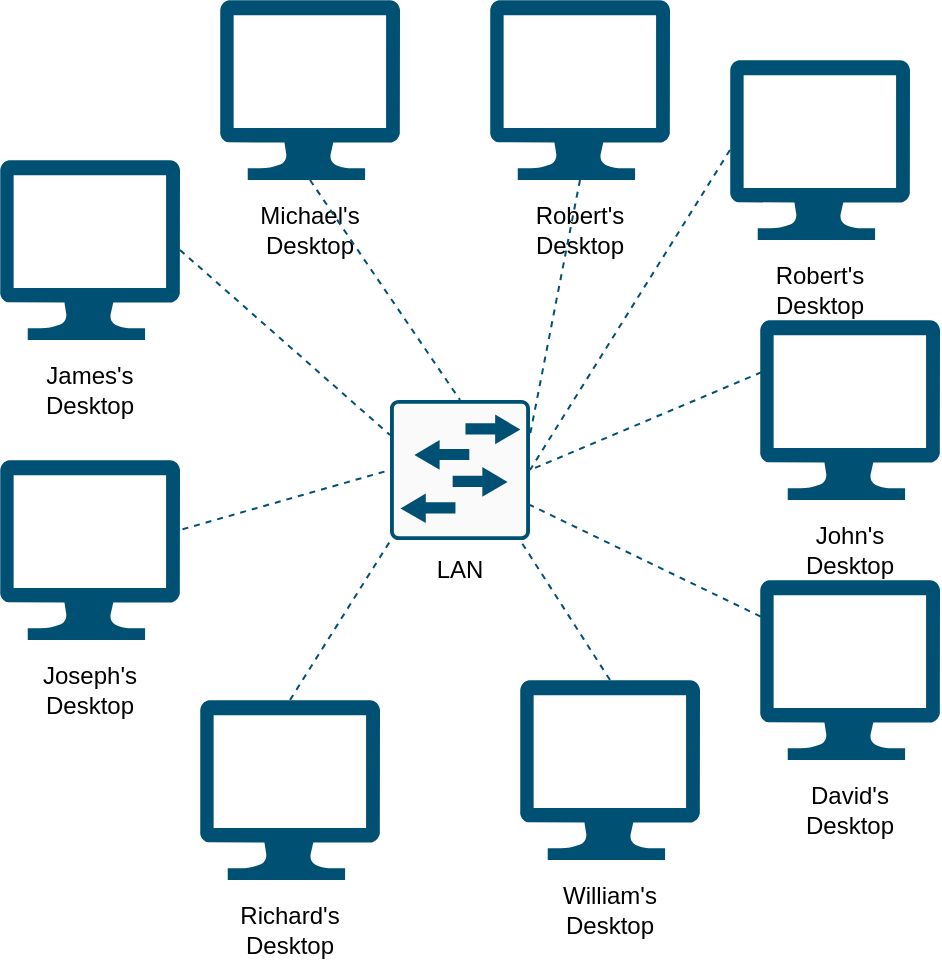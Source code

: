 <mxfile version="24.7.7">
  <diagram name="Page-1" id="PRxldFt_Y0fdA-2ekFZl">
    <mxGraphModel dx="1344" dy="740" grid="1" gridSize="10" guides="1" tooltips="1" connect="1" arrows="1" fold="1" page="1" pageScale="1" pageWidth="1654" pageHeight="2336" math="0" shadow="0">
      <root>
        <mxCell id="0" />
        <mxCell id="1" parent="0" />
        <mxCell id="UEIJfMRQKy63jr3Hkz9F-24" value="" style="sketch=0;points=[[0.015,0.015,0],[0.985,0.015,0],[0.985,0.985,0],[0.015,0.985,0],[0.25,0,0],[0.5,0,0],[0.75,0,0],[1,0.25,0],[1,0.5,0],[1,0.75,0],[0.75,1,0],[0.5,1,0],[0.25,1,0],[0,0.75,0],[0,0.5,0],[0,0.25,0]];verticalLabelPosition=bottom;html=1;verticalAlign=top;aspect=fixed;align=center;pointerEvents=1;shape=mxgraph.cisco19.rect;prIcon=l2_switch;fillColor=#FAFAFA;strokeColor=#005073;" vertex="1" parent="1">
          <mxGeometry x="215" y="210" width="70" height="70" as="geometry" />
        </mxCell>
        <mxCell id="UEIJfMRQKy63jr3Hkz9F-25" value="" style="verticalLabelPosition=bottom;html=1;verticalAlign=top;align=center;strokeColor=none;fillColor=#005073;shape=mxgraph.azure.computer;pointerEvents=1;" vertex="1" parent="1">
          <mxGeometry x="20" y="90" width="90" height="90" as="geometry" />
        </mxCell>
        <mxCell id="UEIJfMRQKy63jr3Hkz9F-26" value="LAN" style="text;html=1;align=center;verticalAlign=middle;whiteSpace=wrap;rounded=0;" vertex="1" parent="1">
          <mxGeometry x="220" y="280" width="60" height="30" as="geometry" />
        </mxCell>
        <mxCell id="UEIJfMRQKy63jr3Hkz9F-27" value="James&#39;s Desktop" style="text;html=1;align=center;verticalAlign=middle;whiteSpace=wrap;rounded=0;" vertex="1" parent="1">
          <mxGeometry x="35" y="190" width="60" height="30" as="geometry" />
        </mxCell>
        <mxCell id="UEIJfMRQKy63jr3Hkz9F-28" value="" style="verticalLabelPosition=bottom;html=1;verticalAlign=top;align=center;strokeColor=none;fillColor=#005073;shape=mxgraph.azure.computer;pointerEvents=1;" vertex="1" parent="1">
          <mxGeometry x="265" y="10" width="90" height="90" as="geometry" />
        </mxCell>
        <mxCell id="UEIJfMRQKy63jr3Hkz9F-29" value="Robert&#39;s Desktop" style="text;html=1;align=center;verticalAlign=middle;whiteSpace=wrap;rounded=0;" vertex="1" parent="1">
          <mxGeometry x="280" y="110" width="60" height="30" as="geometry" />
        </mxCell>
        <mxCell id="UEIJfMRQKy63jr3Hkz9F-30" value="" style="verticalLabelPosition=bottom;html=1;verticalAlign=top;align=center;strokeColor=none;fillColor=#005073;shape=mxgraph.azure.computer;pointerEvents=1;" vertex="1" parent="1">
          <mxGeometry x="400" y="170" width="90" height="90" as="geometry" />
        </mxCell>
        <mxCell id="UEIJfMRQKy63jr3Hkz9F-31" value="John&#39;s Desktop" style="text;html=1;align=center;verticalAlign=middle;whiteSpace=wrap;rounded=0;" vertex="1" parent="1">
          <mxGeometry x="415" y="270" width="60" height="30" as="geometry" />
        </mxCell>
        <mxCell id="UEIJfMRQKy63jr3Hkz9F-32" value="" style="endArrow=none;dashed=1;html=1;rounded=0;strokeColor=#005073;exitX=1;exitY=0.5;exitDx=0;exitDy=0;exitPerimeter=0;entryX=0;entryY=0.25;entryDx=0;entryDy=0;entryPerimeter=0;" edge="1" parent="1" source="UEIJfMRQKy63jr3Hkz9F-25" target="UEIJfMRQKy63jr3Hkz9F-24">
          <mxGeometry width="50" height="50" relative="1" as="geometry">
            <mxPoint x="340" y="280" as="sourcePoint" />
            <mxPoint x="390" y="230" as="targetPoint" />
          </mxGeometry>
        </mxCell>
        <mxCell id="UEIJfMRQKy63jr3Hkz9F-33" value="" style="endArrow=none;dashed=1;html=1;rounded=0;strokeColor=#005073;exitX=0.5;exitY=1;exitDx=0;exitDy=0;exitPerimeter=0;entryX=1;entryY=0.25;entryDx=0;entryDy=0;entryPerimeter=0;" edge="1" parent="1" source="UEIJfMRQKy63jr3Hkz9F-28" target="UEIJfMRQKy63jr3Hkz9F-24">
          <mxGeometry width="50" height="50" relative="1" as="geometry">
            <mxPoint x="325" y="163.5" as="sourcePoint" />
            <mxPoint x="445" y="246.5" as="targetPoint" />
          </mxGeometry>
        </mxCell>
        <mxCell id="UEIJfMRQKy63jr3Hkz9F-34" value="" style="endArrow=none;dashed=1;html=1;rounded=0;strokeColor=#005073;exitX=0.009;exitY=0.29;exitDx=0;exitDy=0;exitPerimeter=0;entryX=1;entryY=0.5;entryDx=0;entryDy=0;entryPerimeter=0;" edge="1" parent="1" source="UEIJfMRQKy63jr3Hkz9F-30" target="UEIJfMRQKy63jr3Hkz9F-24">
          <mxGeometry width="50" height="50" relative="1" as="geometry">
            <mxPoint x="414" y="150" as="sourcePoint" />
            <mxPoint x="290" y="228" as="targetPoint" />
          </mxGeometry>
        </mxCell>
        <mxCell id="UEIJfMRQKy63jr3Hkz9F-38" value="" style="verticalLabelPosition=bottom;html=1;verticalAlign=top;align=center;strokeColor=none;fillColor=#005073;shape=mxgraph.azure.computer;pointerEvents=1;" vertex="1" parent="1">
          <mxGeometry x="20" y="240" width="90" height="90" as="geometry" />
        </mxCell>
        <mxCell id="UEIJfMRQKy63jr3Hkz9F-39" value="Joseph&#39;s Desktop" style="text;html=1;align=center;verticalAlign=middle;whiteSpace=wrap;rounded=0;" vertex="1" parent="1">
          <mxGeometry x="35" y="340" width="60" height="30" as="geometry" />
        </mxCell>
        <mxCell id="UEIJfMRQKy63jr3Hkz9F-40" value="" style="verticalLabelPosition=bottom;html=1;verticalAlign=top;align=center;strokeColor=none;fillColor=#005073;shape=mxgraph.azure.computer;pointerEvents=1;" vertex="1" parent="1">
          <mxGeometry x="130" y="10" width="90" height="90" as="geometry" />
        </mxCell>
        <mxCell id="UEIJfMRQKy63jr3Hkz9F-41" value="Michael&#39;s Desktop" style="text;html=1;align=center;verticalAlign=middle;whiteSpace=wrap;rounded=0;" vertex="1" parent="1">
          <mxGeometry x="145" y="110" width="60" height="30" as="geometry" />
        </mxCell>
        <mxCell id="UEIJfMRQKy63jr3Hkz9F-42" value="" style="verticalLabelPosition=bottom;html=1;verticalAlign=top;align=center;strokeColor=none;fillColor=#005073;shape=mxgraph.azure.computer;pointerEvents=1;" vertex="1" parent="1">
          <mxGeometry x="120" y="360" width="90" height="90" as="geometry" />
        </mxCell>
        <mxCell id="UEIJfMRQKy63jr3Hkz9F-43" value="Richard&#39;s Desktop" style="text;html=1;align=center;verticalAlign=middle;whiteSpace=wrap;rounded=0;" vertex="1" parent="1">
          <mxGeometry x="135" y="460" width="60" height="30" as="geometry" />
        </mxCell>
        <mxCell id="UEIJfMRQKy63jr3Hkz9F-44" value="" style="verticalLabelPosition=bottom;html=1;verticalAlign=top;align=center;strokeColor=none;fillColor=#005073;shape=mxgraph.azure.computer;pointerEvents=1;" vertex="1" parent="1">
          <mxGeometry x="280" y="350" width="90" height="90" as="geometry" />
        </mxCell>
        <mxCell id="UEIJfMRQKy63jr3Hkz9F-45" value="William&#39;s Desktop" style="text;html=1;align=center;verticalAlign=middle;whiteSpace=wrap;rounded=0;" vertex="1" parent="1">
          <mxGeometry x="295" y="450" width="60" height="30" as="geometry" />
        </mxCell>
        <mxCell id="UEIJfMRQKy63jr3Hkz9F-46" value="" style="verticalLabelPosition=bottom;html=1;verticalAlign=top;align=center;strokeColor=none;fillColor=#005073;shape=mxgraph.azure.computer;pointerEvents=1;" vertex="1" parent="1">
          <mxGeometry x="400" y="300" width="90" height="90" as="geometry" />
        </mxCell>
        <mxCell id="UEIJfMRQKy63jr3Hkz9F-47" value="David&#39;s Desktop" style="text;html=1;align=center;verticalAlign=middle;whiteSpace=wrap;rounded=0;" vertex="1" parent="1">
          <mxGeometry x="415" y="400" width="60" height="30" as="geometry" />
        </mxCell>
        <mxCell id="UEIJfMRQKy63jr3Hkz9F-48" value="" style="endArrow=none;dashed=1;html=1;rounded=0;strokeColor=#005073;exitX=0.5;exitY=1;exitDx=0;exitDy=0;exitPerimeter=0;entryX=0.5;entryY=0;entryDx=0;entryDy=0;entryPerimeter=0;" edge="1" parent="1" source="UEIJfMRQKy63jr3Hkz9F-40" target="UEIJfMRQKy63jr3Hkz9F-24">
          <mxGeometry width="50" height="50" relative="1" as="geometry">
            <mxPoint x="120" y="145" as="sourcePoint" />
            <mxPoint x="225" y="238" as="targetPoint" />
          </mxGeometry>
        </mxCell>
        <mxCell id="UEIJfMRQKy63jr3Hkz9F-49" value="" style="endArrow=none;dashed=1;html=1;rounded=0;strokeColor=#005073;exitX=0.004;exitY=0.203;exitDx=0;exitDy=0;exitPerimeter=0;entryX=1;entryY=0.75;entryDx=0;entryDy=0;entryPerimeter=0;" edge="1" parent="1" source="UEIJfMRQKy63jr3Hkz9F-46" target="UEIJfMRQKy63jr3Hkz9F-24">
          <mxGeometry width="50" height="50" relative="1" as="geometry">
            <mxPoint x="421" y="196" as="sourcePoint" />
            <mxPoint x="295" y="255" as="targetPoint" />
          </mxGeometry>
        </mxCell>
        <mxCell id="UEIJfMRQKy63jr3Hkz9F-50" value="" style="endArrow=none;dashed=1;html=1;rounded=0;strokeColor=#005073;exitX=0.5;exitY=0;exitDx=0;exitDy=0;exitPerimeter=0;" edge="1" parent="1" source="UEIJfMRQKy63jr3Hkz9F-44">
          <mxGeometry width="50" height="50" relative="1" as="geometry">
            <mxPoint x="410" y="328" as="sourcePoint" />
            <mxPoint x="280" y="280" as="targetPoint" />
          </mxGeometry>
        </mxCell>
        <mxCell id="UEIJfMRQKy63jr3Hkz9F-51" value="" style="endArrow=none;dashed=1;html=1;rounded=0;strokeColor=#005073;entryX=0.015;entryY=0.985;entryDx=0;entryDy=0;exitX=0.5;exitY=0;exitDx=0;exitDy=0;exitPerimeter=0;entryPerimeter=0;" edge="1" parent="1" source="UEIJfMRQKy63jr3Hkz9F-42" target="UEIJfMRQKy63jr3Hkz9F-24">
          <mxGeometry width="50" height="50" relative="1" as="geometry">
            <mxPoint x="335" y="360" as="sourcePoint" />
            <mxPoint x="290" y="290" as="targetPoint" />
          </mxGeometry>
        </mxCell>
        <mxCell id="UEIJfMRQKy63jr3Hkz9F-52" value="" style="endArrow=none;dashed=1;html=1;rounded=0;strokeColor=#005073;entryX=0;entryY=0.5;entryDx=0;entryDy=0;exitX=1.014;exitY=0.385;exitDx=0;exitDy=0;exitPerimeter=0;entryPerimeter=0;" edge="1" parent="1" source="UEIJfMRQKy63jr3Hkz9F-38" target="UEIJfMRQKy63jr3Hkz9F-24">
          <mxGeometry width="50" height="50" relative="1" as="geometry">
            <mxPoint x="175" y="370" as="sourcePoint" />
            <mxPoint x="226" y="289" as="targetPoint" />
          </mxGeometry>
        </mxCell>
        <mxCell id="UEIJfMRQKy63jr3Hkz9F-53" value="" style="verticalLabelPosition=bottom;html=1;verticalAlign=top;align=center;strokeColor=none;fillColor=#005073;shape=mxgraph.azure.computer;pointerEvents=1;" vertex="1" parent="1">
          <mxGeometry x="385" y="40" width="90" height="90" as="geometry" />
        </mxCell>
        <mxCell id="UEIJfMRQKy63jr3Hkz9F-54" value="Robert&#39;s Desktop" style="text;html=1;align=center;verticalAlign=middle;whiteSpace=wrap;rounded=0;" vertex="1" parent="1">
          <mxGeometry x="400" y="140" width="60" height="30" as="geometry" />
        </mxCell>
        <mxCell id="UEIJfMRQKy63jr3Hkz9F-55" value="" style="endArrow=none;dashed=1;html=1;rounded=0;strokeColor=#005073;exitX=0;exitY=0.5;exitDx=0;exitDy=0;exitPerimeter=0;entryX=1;entryY=0.5;entryDx=0;entryDy=0;entryPerimeter=0;" edge="1" parent="1" source="UEIJfMRQKy63jr3Hkz9F-53" target="UEIJfMRQKy63jr3Hkz9F-24">
          <mxGeometry width="50" height="50" relative="1" as="geometry">
            <mxPoint x="411" y="206" as="sourcePoint" />
            <mxPoint x="295" y="255" as="targetPoint" />
          </mxGeometry>
        </mxCell>
      </root>
    </mxGraphModel>
  </diagram>
</mxfile>
